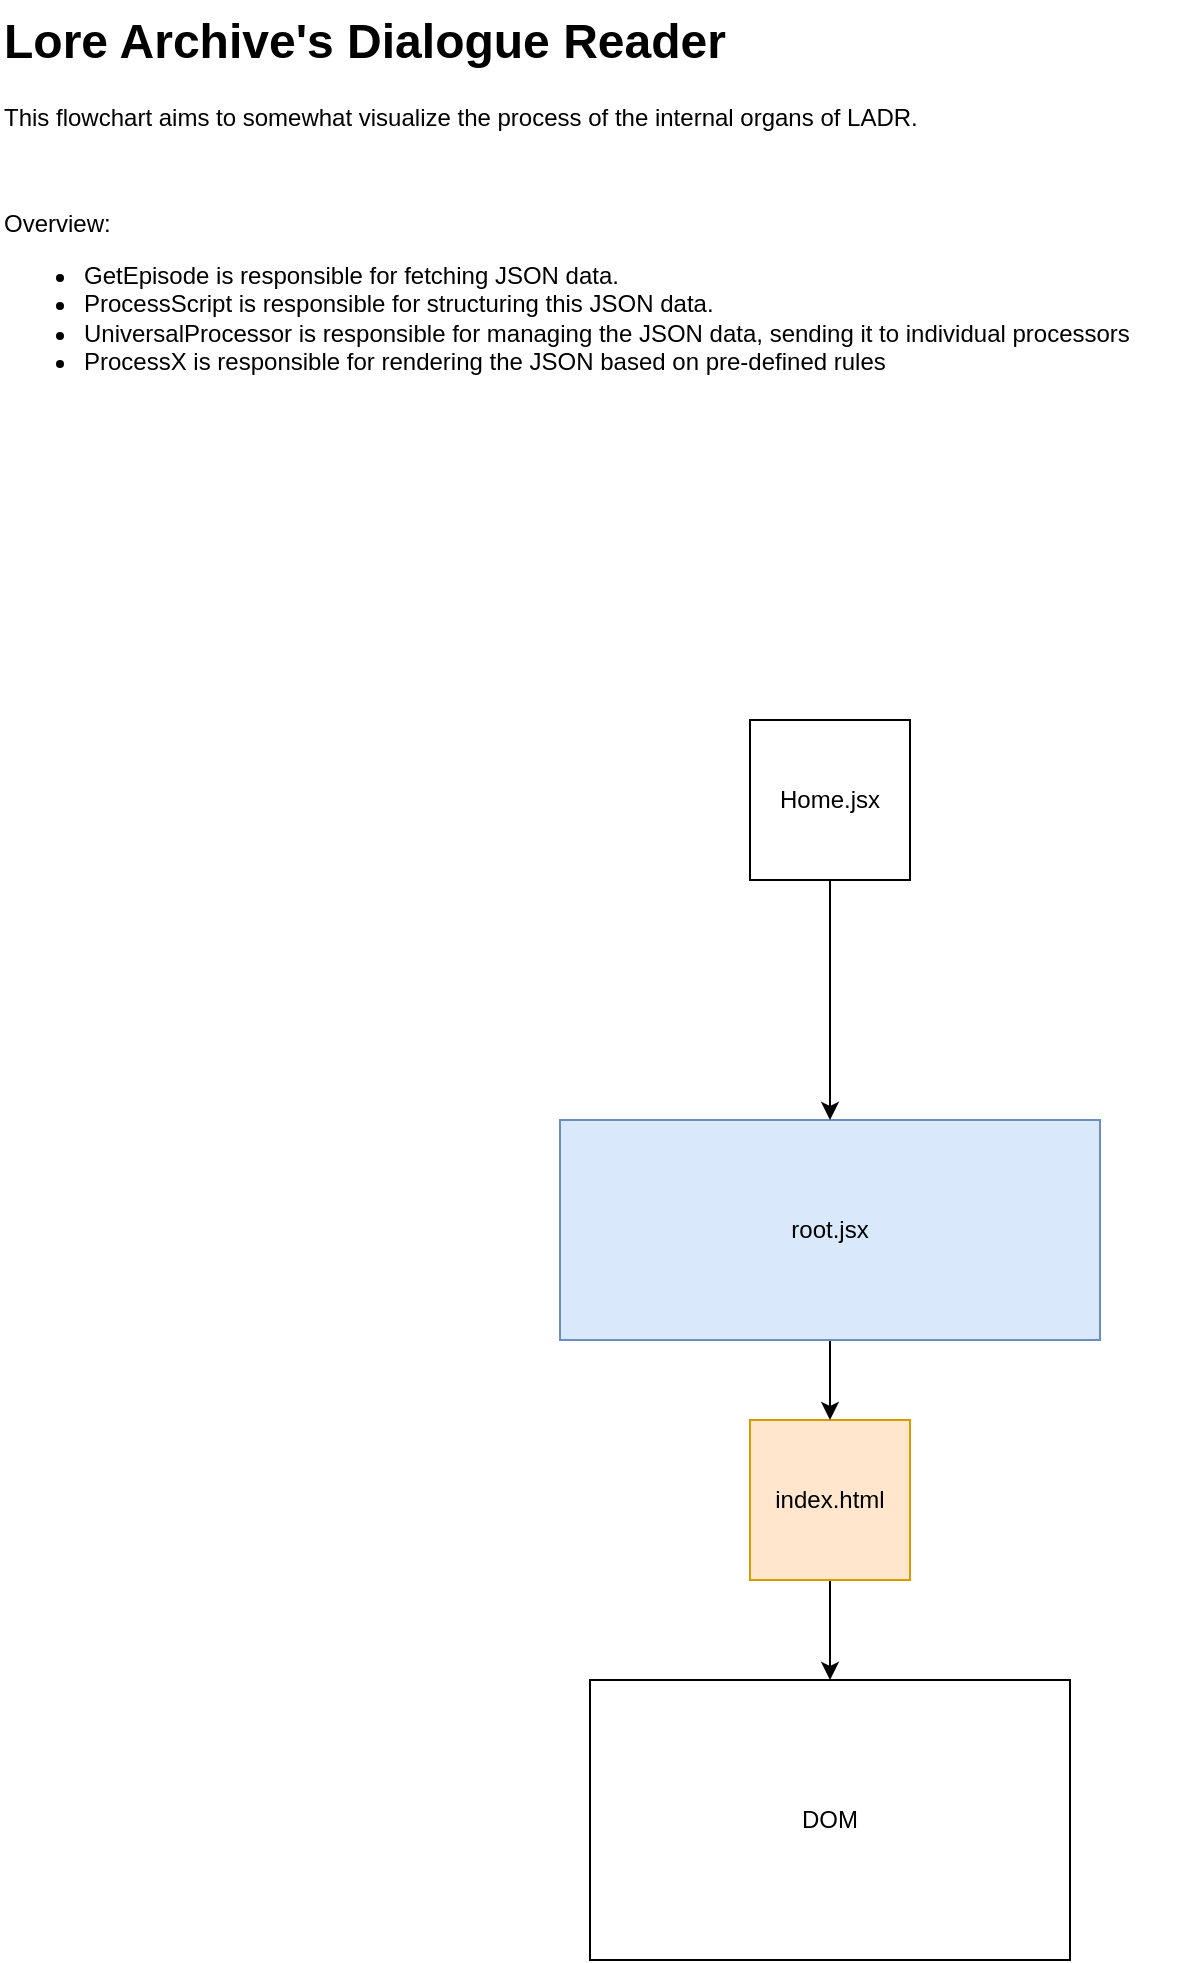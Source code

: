 <mxfile version="26.0.5">
  <diagram name="Page-1" id="ByvnQck7oioNosqnXvya">
    <mxGraphModel dx="993" dy="503" grid="1" gridSize="10" guides="1" tooltips="1" connect="1" arrows="1" fold="1" page="1" pageScale="1" pageWidth="850" pageHeight="1100" math="0" shadow="0">
      <root>
        <mxCell id="0" />
        <mxCell id="1" parent="0" />
        <mxCell id="GoVv1eCyHADcIdVujOS8-1" value="&lt;h1 style=&quot;margin-top: 0px;&quot;&gt;Lore Archive&#39;s Dialogue Reader&lt;/h1&gt;&lt;p&gt;This flowchart aims to somewhat visualize the process of the internal organs of LADR.&lt;/p&gt;&lt;p&gt;&lt;br&gt;&lt;/p&gt;&lt;p&gt;Overview:&lt;/p&gt;&lt;p&gt;&lt;/p&gt;&lt;ul&gt;&lt;li&gt;GetEpisode is responsible for fetching JSON data.&lt;/li&gt;&lt;li&gt;ProcessScript is responsible for structuring this JSON data.&lt;/li&gt;&lt;li&gt;UniversalProcessor is responsible for managing the JSON data, sending it to individual processors&lt;/li&gt;&lt;li&gt;ProcessX is responsible for rendering the JSON based on pre-defined rules&lt;/li&gt;&lt;/ul&gt;&lt;p&gt;&lt;/p&gt;" style="text;html=1;whiteSpace=wrap;overflow=hidden;rounded=0;" parent="1" vertex="1">
          <mxGeometry x="10" y="10" width="590" height="220" as="geometry" />
        </mxCell>
        <mxCell id="h9_NCiJFx6fMO5zuVkHy-2" value="DOM" style="rounded=0;whiteSpace=wrap;html=1;" parent="1" vertex="1">
          <mxGeometry x="305" y="850" width="240" height="140" as="geometry" />
        </mxCell>
        <mxCell id="h9_NCiJFx6fMO5zuVkHy-4" style="edgeStyle=orthogonalEdgeStyle;rounded=0;orthogonalLoop=1;jettySize=auto;html=1;exitX=0.5;exitY=1;exitDx=0;exitDy=0;entryX=0.5;entryY=0;entryDx=0;entryDy=0;" parent="1" source="h9_NCiJFx6fMO5zuVkHy-3" target="h9_NCiJFx6fMO5zuVkHy-2" edge="1">
          <mxGeometry relative="1" as="geometry" />
        </mxCell>
        <mxCell id="h9_NCiJFx6fMO5zuVkHy-3" value="index.html" style="whiteSpace=wrap;html=1;aspect=fixed;fillColor=#ffe6cc;strokeColor=#d79b00;" parent="1" vertex="1">
          <mxGeometry x="385" y="720" width="80" height="80" as="geometry" />
        </mxCell>
        <mxCell id="h9_NCiJFx6fMO5zuVkHy-6" value="" style="edgeStyle=orthogonalEdgeStyle;rounded=0;orthogonalLoop=1;jettySize=auto;html=1;" parent="1" source="h9_NCiJFx6fMO5zuVkHy-5" target="h9_NCiJFx6fMO5zuVkHy-3" edge="1">
          <mxGeometry relative="1" as="geometry" />
        </mxCell>
        <mxCell id="h9_NCiJFx6fMO5zuVkHy-5" value="root.jsx" style="rounded=0;whiteSpace=wrap;html=1;fillColor=#dae8fc;strokeColor=#6c8ebf;" parent="1" vertex="1">
          <mxGeometry x="290" y="570" width="270" height="110" as="geometry" />
        </mxCell>
        <mxCell id="8rf2ql7Jv7VgkrqEvu-V-2" style="edgeStyle=orthogonalEdgeStyle;rounded=0;orthogonalLoop=1;jettySize=auto;html=1;entryX=0.5;entryY=0;entryDx=0;entryDy=0;" edge="1" parent="1" source="8rf2ql7Jv7VgkrqEvu-V-1" target="h9_NCiJFx6fMO5zuVkHy-5">
          <mxGeometry relative="1" as="geometry" />
        </mxCell>
        <mxCell id="8rf2ql7Jv7VgkrqEvu-V-1" value="Home.jsx" style="whiteSpace=wrap;html=1;aspect=fixed;" vertex="1" parent="1">
          <mxGeometry x="385" y="370" width="80" height="80" as="geometry" />
        </mxCell>
      </root>
    </mxGraphModel>
  </diagram>
</mxfile>

